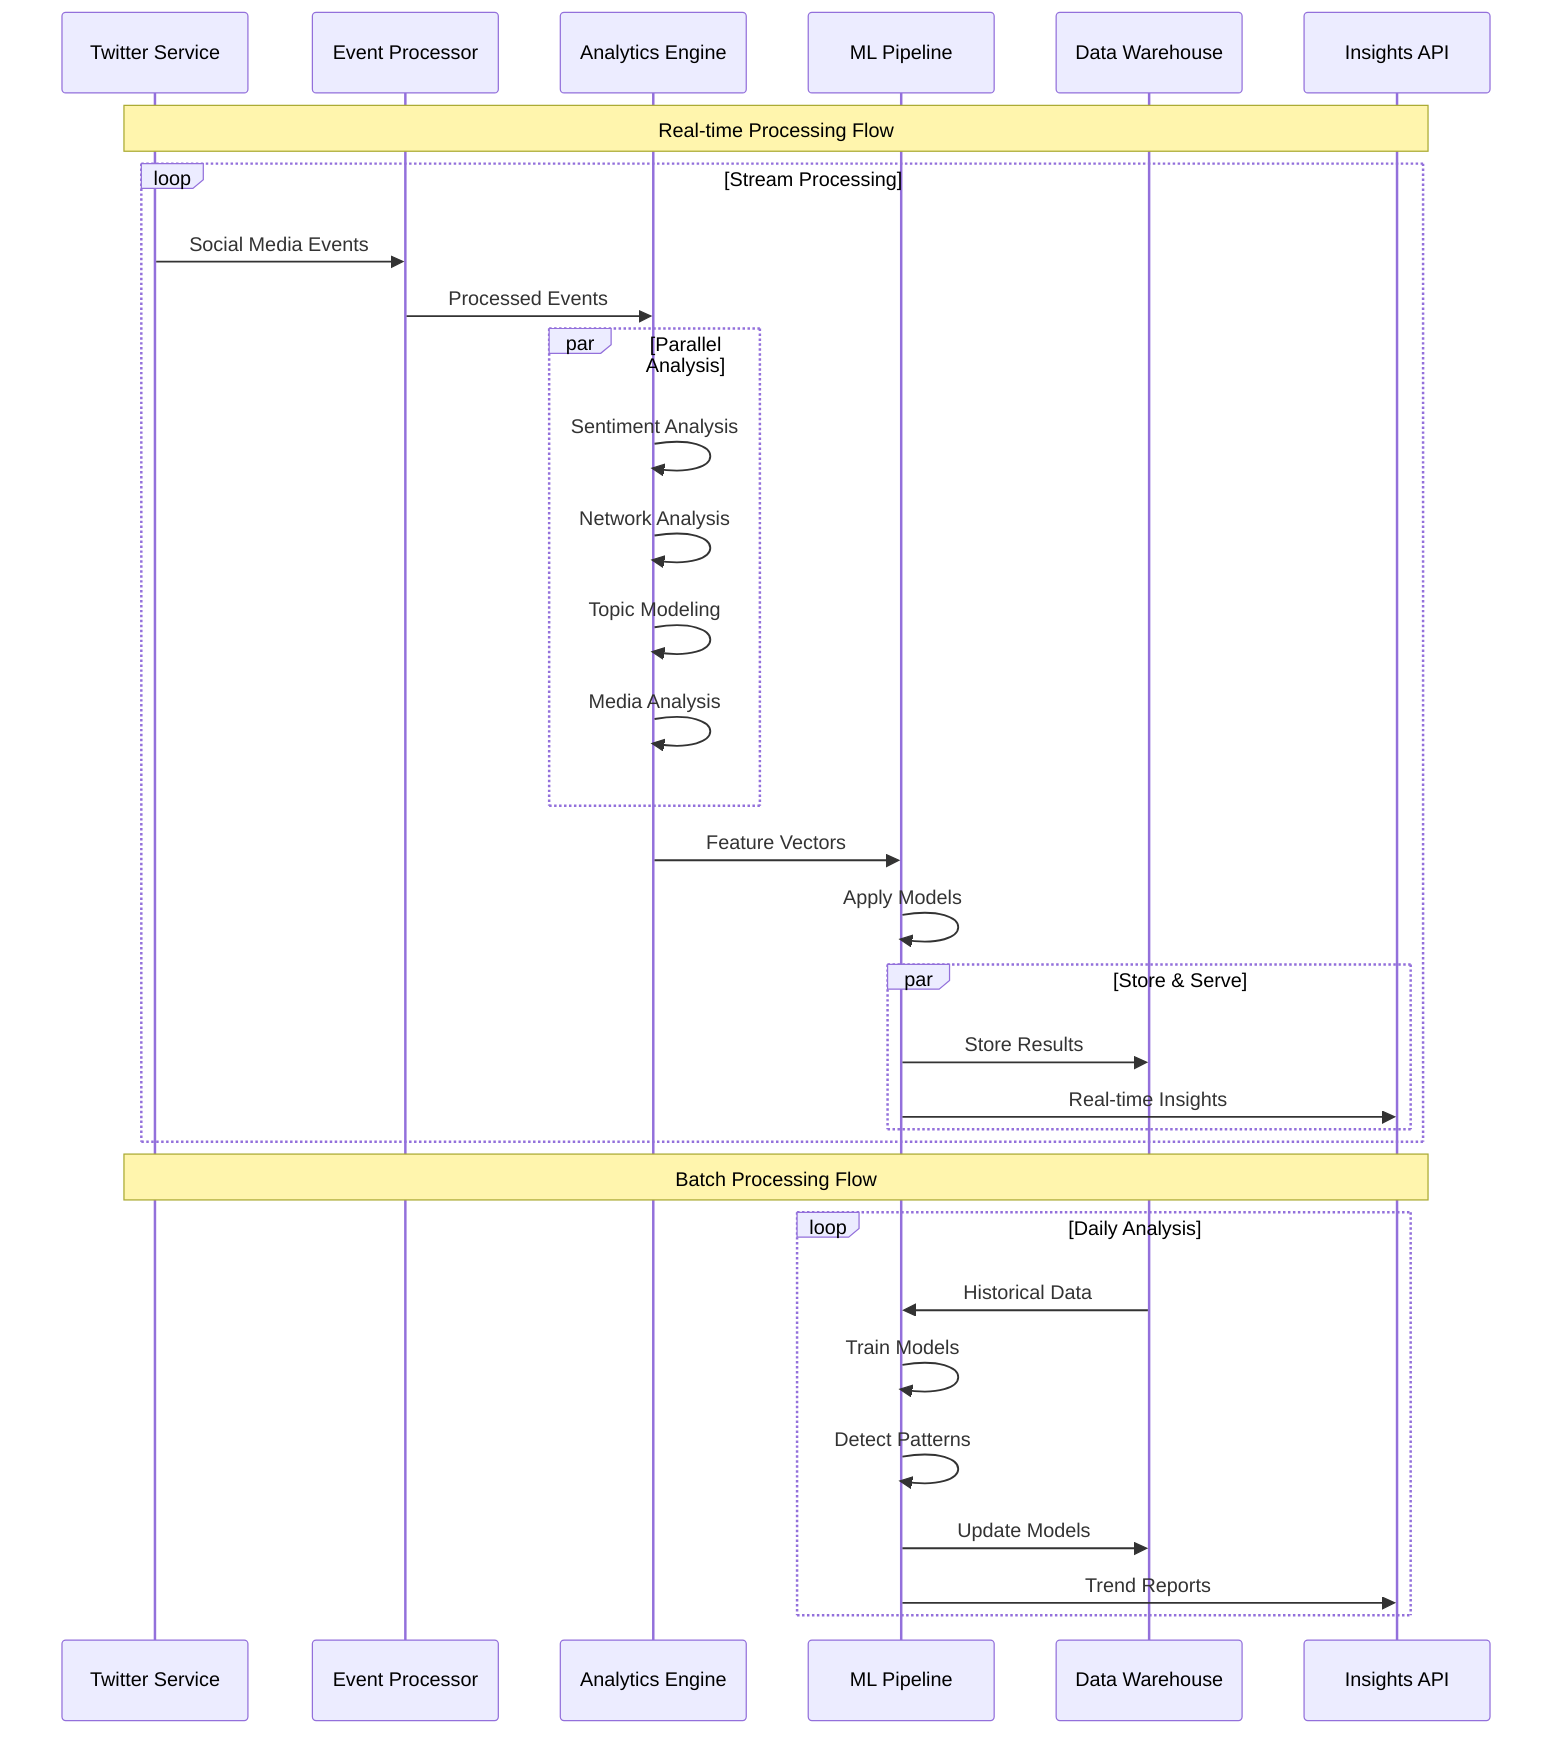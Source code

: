 sequenceDiagram
    participant TS as Twitter Service
    participant EP as Event Processor
    participant AE as Analytics Engine
    participant ML as ML Pipeline
    participant DW as Data Warehouse
    participant IN as Insights API

    Note over TS,IN: Real-time Processing Flow
    
    loop Stream Processing
        TS->>EP: Social Media Events
        EP->>AE: Processed Events
        
        par Parallel Analysis
            AE->>AE: Sentiment Analysis
            AE->>AE: Network Analysis
            AE->>AE: Topic Modeling
            AE->>AE: Media Analysis
        end
        
        AE->>ML: Feature Vectors
        ML->>ML: Apply Models
        
        par Store & Serve
            ML->>DW: Store Results
            ML->>IN: Real-time Insights
        end
    end
    
    Note over TS,IN: Batch Processing Flow
    
    loop Daily Analysis
        DW->>ML: Historical Data
        ML->>ML: Train Models
        ML->>ML: Detect Patterns
        ML->>DW: Update Models
        ML->>IN: Trend Reports
    end